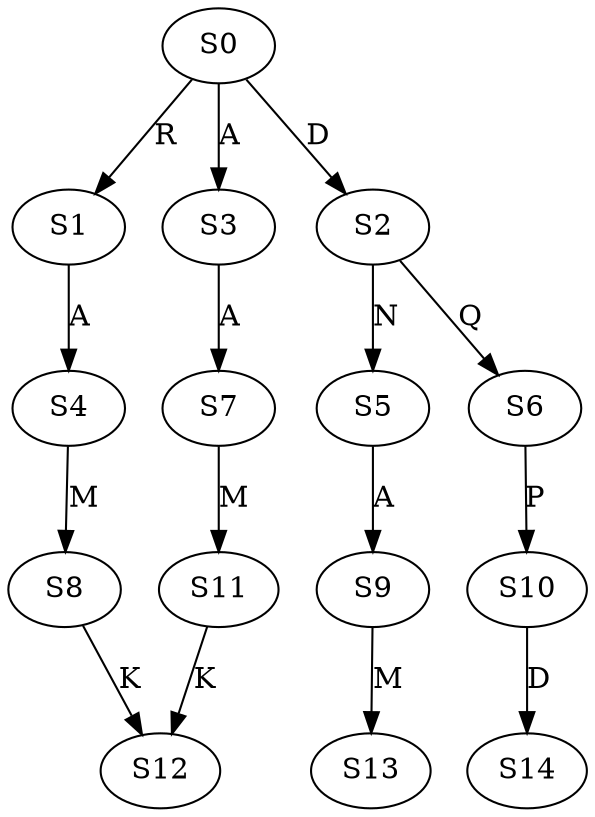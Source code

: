 strict digraph  {
	S0 -> S1 [ label = R ];
	S0 -> S2 [ label = D ];
	S0 -> S3 [ label = A ];
	S1 -> S4 [ label = A ];
	S2 -> S5 [ label = N ];
	S2 -> S6 [ label = Q ];
	S3 -> S7 [ label = A ];
	S4 -> S8 [ label = M ];
	S5 -> S9 [ label = A ];
	S6 -> S10 [ label = P ];
	S7 -> S11 [ label = M ];
	S8 -> S12 [ label = K ];
	S9 -> S13 [ label = M ];
	S10 -> S14 [ label = D ];
	S11 -> S12 [ label = K ];
}
